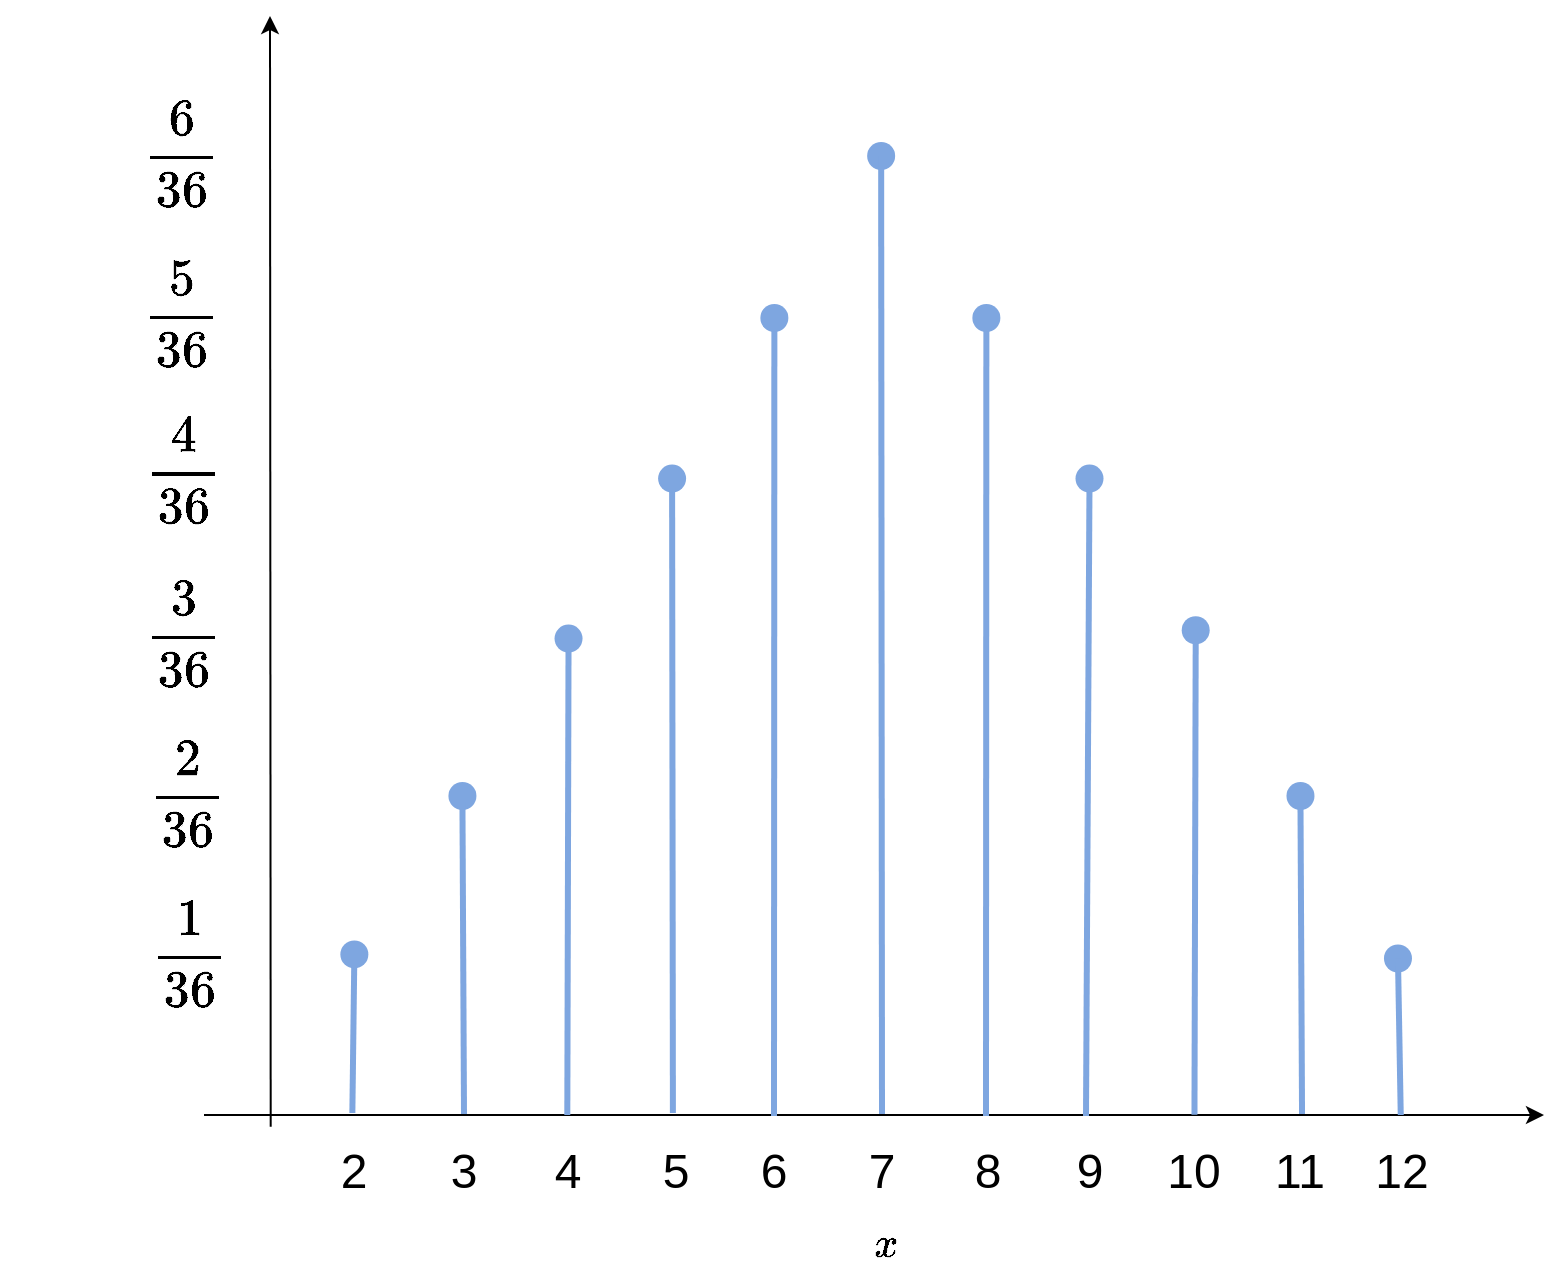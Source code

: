 <mxfile version="20.6.0" type="device"><diagram id="nzY0l4XhutitYrdI-aeB" name="Page-1"><mxGraphModel dx="924" dy="507" grid="1" gridSize="10" guides="1" tooltips="1" connect="1" arrows="1" fold="1" page="1" pageScale="1" pageWidth="850" pageHeight="1100" math="1" shadow="0"><root><mxCell id="0"/><mxCell id="1" parent="0"/><mxCell id="jzh67hu_N8r84r_TZuyo-38" value="" style="shape=waypoint;sketch=0;fillStyle=solid;size=6;pointerEvents=1;points=[];fillColor=#7EA6E0;resizable=0;rotatable=0;perimeter=centerPerimeter;snapToPoint=1;strokeWidth=5;fontSize=16;strokeColor=#7EA6E0;" parent="1" vertex="1"><mxGeometry x="740.576" y="86" width="40" height="40" as="geometry"/></mxCell><mxCell id="jzh67hu_N8r84r_TZuyo-69" value="" style="endArrow=none;html=1;rounded=0;fillColor=#cce5ff;strokeColor=#7EA6E0;strokeWidth=3;entryX=0.564;entryY=0.436;entryDx=0;entryDy=0;entryPerimeter=0;" parent="1" target="jzh67hu_N8r84r_TZuyo-38" edge="1"><mxGeometry width="50" height="50" relative="1" as="geometry"><mxPoint x="761" y="585" as="sourcePoint"/><mxPoint x="761.23" y="116.75" as="targetPoint"/></mxGeometry></mxCell><mxCell id="jzh67hu_N8r84r_TZuyo-56" value="$$\frac{2}{36}$$" style="text;html=1;align=center;verticalAlign=middle;resizable=0;points=[];autosize=1;strokeColor=none;fillColor=none;fontSize=22;flipH=1;" parent="1" vertex="1"><mxGeometry x="323" y="404" width="180" height="40" as="geometry"/></mxCell><mxCell id="jzh67hu_N8r84r_TZuyo-58" value="$$\frac{1}{36}$$" style="text;html=1;align=center;verticalAlign=middle;resizable=0;points=[];autosize=1;strokeColor=none;fillColor=none;fontSize=22;flipH=1;" parent="1" vertex="1"><mxGeometry x="324" y="484" width="180" height="40" as="geometry"/></mxCell><mxCell id="jzh67hu_N8r84r_TZuyo-59" value="$$\frac{3}{36}$$" style="text;html=1;align=center;verticalAlign=middle;resizable=0;points=[];autosize=1;strokeColor=none;fillColor=none;fontSize=22;flipH=1;" parent="1" vertex="1"><mxGeometry x="321" y="324" width="180" height="40" as="geometry"/></mxCell><mxCell id="jzh67hu_N8r84r_TZuyo-60" value="$$\frac{4}{36}$$" style="text;html=1;align=center;verticalAlign=middle;resizable=0;points=[];autosize=1;strokeColor=none;fillColor=none;fontSize=22;flipH=1;" parent="1" vertex="1"><mxGeometry x="321" y="243" width="180" height="40" as="geometry"/></mxCell><mxCell id="jzh67hu_N8r84r_TZuyo-61" value="$$\frac{5}{36}$$" style="text;html=1;align=center;verticalAlign=middle;resizable=0;points=[];autosize=1;strokeColor=none;fillColor=none;fontSize=22;flipH=1;" parent="1" vertex="1"><mxGeometry x="320" y="164" width="180" height="40" as="geometry"/></mxCell><mxCell id="jzh67hu_N8r84r_TZuyo-62" value="$$\frac{6}{36}$$" style="text;html=1;align=center;verticalAlign=middle;resizable=0;points=[];autosize=1;strokeColor=none;fillColor=none;fontSize=22;flipH=1;" parent="1" vertex="1"><mxGeometry x="320" y="84" width="180" height="40" as="geometry"/></mxCell><mxCell id="jzh67hu_N8r84r_TZuyo-1" value="" style="endArrow=classic;html=1;rounded=0;" parent="1" edge="1"><mxGeometry width="50" height="50" relative="1" as="geometry"><mxPoint x="422" y="585.5" as="sourcePoint"/><mxPoint x="1092" y="585.5" as="targetPoint"/></mxGeometry></mxCell><mxCell id="jzh67hu_N8r84r_TZuyo-2" value="" style="endArrow=classic;html=1;rounded=0;" parent="1" edge="1"><mxGeometry width="50" height="50" relative="1" as="geometry"><mxPoint x="455.347" y="591.375" as="sourcePoint"/><mxPoint x="455" y="36" as="targetPoint"/></mxGeometry></mxCell><mxCell id="jzh67hu_N8r84r_TZuyo-9" value="2" style="text;html=1;strokeColor=none;fillColor=none;align=center;verticalAlign=middle;whiteSpace=wrap;rounded=0;strokeWidth=2;opacity=40;fontSize=24;" parent="1" vertex="1"><mxGeometry x="458.463" y="591.375" width="78.134" height="44.625" as="geometry"/></mxCell><mxCell id="jzh67hu_N8r84r_TZuyo-12" value="3" style="text;html=1;strokeColor=none;fillColor=none;align=center;verticalAlign=middle;whiteSpace=wrap;rounded=0;strokeWidth=2;opacity=40;fontSize=24;" parent="1" vertex="1"><mxGeometry x="513.156" y="591.375" width="78.134" height="44.625" as="geometry"/></mxCell><mxCell id="jzh67hu_N8r84r_TZuyo-13" value="4" style="text;html=1;strokeColor=none;fillColor=none;align=center;verticalAlign=middle;whiteSpace=wrap;rounded=0;strokeWidth=2;opacity=40;fontSize=24;" parent="1" vertex="1"><mxGeometry x="565.246" y="591.375" width="78.134" height="44.625" as="geometry"/></mxCell><mxCell id="jzh67hu_N8r84r_TZuyo-14" value="5" style="text;html=1;strokeColor=none;fillColor=none;align=center;verticalAlign=middle;whiteSpace=wrap;rounded=0;strokeWidth=2;opacity=40;fontSize=24;" parent="1" vertex="1"><mxGeometry x="618.638" y="591.375" width="78.134" height="44.625" as="geometry"/></mxCell><mxCell id="jzh67hu_N8r84r_TZuyo-15" value="6" style="text;html=1;strokeColor=none;fillColor=none;align=center;verticalAlign=middle;whiteSpace=wrap;rounded=0;strokeWidth=2;opacity=40;fontSize=24;" parent="1" vertex="1"><mxGeometry x="668.122" y="591.375" width="78.134" height="44.625" as="geometry"/></mxCell><mxCell id="jzh67hu_N8r84r_TZuyo-16" value="7" style="text;html=1;strokeColor=none;fillColor=none;align=center;verticalAlign=middle;whiteSpace=wrap;rounded=0;strokeWidth=2;opacity=40;fontSize=24;" parent="1" vertex="1"><mxGeometry x="721.514" y="591.375" width="78.134" height="44.625" as="geometry"/></mxCell><mxCell id="jzh67hu_N8r84r_TZuyo-17" value="8" style="text;html=1;strokeColor=none;fillColor=none;align=center;verticalAlign=middle;whiteSpace=wrap;rounded=0;strokeWidth=2;opacity=40;fontSize=24;" parent="1" vertex="1"><mxGeometry x="774.906" y="591.375" width="78.134" height="44.625" as="geometry"/></mxCell><mxCell id="jzh67hu_N8r84r_TZuyo-18" value="9" style="text;html=1;strokeColor=none;fillColor=none;align=center;verticalAlign=middle;whiteSpace=wrap;rounded=0;strokeWidth=2;opacity=40;fontSize=24;" parent="1" vertex="1"><mxGeometry x="825.693" y="591.375" width="78.134" height="44.625" as="geometry"/></mxCell><mxCell id="jzh67hu_N8r84r_TZuyo-19" value="10" style="text;html=1;strokeColor=none;fillColor=none;align=center;verticalAlign=middle;whiteSpace=wrap;rounded=0;strokeWidth=2;opacity=40;fontSize=24;" parent="1" vertex="1"><mxGeometry x="877.782" y="591.375" width="78.134" height="44.625" as="geometry"/></mxCell><mxCell id="jzh67hu_N8r84r_TZuyo-20" value="11" style="text;html=1;strokeColor=none;fillColor=none;align=center;verticalAlign=middle;whiteSpace=wrap;rounded=0;strokeWidth=2;opacity=40;fontSize=24;" parent="1" vertex="1"><mxGeometry x="931.174" y="591.375" width="78.134" height="44.625" as="geometry"/></mxCell><mxCell id="jzh67hu_N8r84r_TZuyo-21" value="12" style="text;html=1;strokeColor=none;fillColor=none;align=center;verticalAlign=middle;whiteSpace=wrap;rounded=0;strokeWidth=2;opacity=40;fontSize=24;" parent="1" vertex="1"><mxGeometry x="981.961" y="591.375" width="78.134" height="44.625" as="geometry"/></mxCell><mxCell id="jzh67hu_N8r84r_TZuyo-23" value="" style="endArrow=none;html=1;rounded=0;strokeWidth=3;strokeColor=#7EA6E0;" parent="1" target="jzh67hu_N8r84r_TZuyo-68" edge="1"><mxGeometry width="50" height="50" relative="1" as="geometry"><mxPoint x="496.181" y="584.5" as="sourcePoint"/><mxPoint x="496.832" y="525" as="targetPoint"/></mxGeometry></mxCell><mxCell id="jzh67hu_N8r84r_TZuyo-26" value="" style="endArrow=none;html=1;rounded=0;entryX=0.518;entryY=0.693;entryDx=0;entryDy=0;entryPerimeter=0;strokeWidth=3;strokeColor=#7EA6E0;" parent="1" target="jzh67hu_N8r84r_TZuyo-34" edge="1"><mxGeometry width="50" height="50" relative="1" as="geometry"><mxPoint x="603.662" y="585.5" as="sourcePoint"/><mxPoint x="604.313" y="407" as="targetPoint"/></mxGeometry></mxCell><mxCell id="jzh67hu_N8r84r_TZuyo-28" value="" style="endArrow=none;html=1;rounded=0;startArrow=none;fillColor=#cce5ff;strokeColor=#36393d;" parent="1" edge="1"><mxGeometry width="50" height="50" relative="1" as="geometry"><mxPoint x="970.244" y="465.995" as="sourcePoint"/><mxPoint x="969.738" y="466.503" as="targetPoint"/></mxGeometry></mxCell><mxCell id="jzh67hu_N8r84r_TZuyo-30" value="" style="endArrow=none;html=1;rounded=0;strokeWidth=3;strokeColor=#7EA6E0;" parent="1" target="jzh67hu_N8r84r_TZuyo-35" edge="1"><mxGeometry width="50" height="50" relative="1" as="geometry"><mxPoint x="656.449" y="584.5" as="sourcePoint"/><mxPoint x="657.751" y="346.5" as="targetPoint"/></mxGeometry></mxCell><mxCell id="jzh67hu_N8r84r_TZuyo-31" value="" style="endArrow=none;html=1;rounded=0;startArrow=none;fillColor=#cce5ff;strokeColor=#36393d;" parent="1" edge="1"><mxGeometry width="50" height="50" relative="1" as="geometry"><mxPoint x="812.671" y="279" as="sourcePoint"/><mxPoint x="812.671" y="277.513" as="targetPoint"/></mxGeometry></mxCell><mxCell id="jzh67hu_N8r84r_TZuyo-32" value="" style="endArrow=none;html=1;rounded=0;strokeWidth=3;strokeColor=#7EA6E0;" parent="1" target="jzh67hu_N8r84r_TZuyo-36" edge="1"><mxGeometry width="50" height="50" relative="1" as="geometry"><mxPoint x="707" y="586" as="sourcePoint"/><mxPoint x="707.492" y="284.513" as="targetPoint"/></mxGeometry></mxCell><mxCell id="jzh67hu_N8r84r_TZuyo-34" value="" style="shape=waypoint;sketch=0;fillStyle=solid;size=6;pointerEvents=1;points=[];fillColor=#7EA6E0;resizable=0;rotatable=0;perimeter=centerPerimeter;snapToPoint=1;strokeWidth=5;fontSize=16;strokeColor=#7EA6E0;" parent="1" vertex="1"><mxGeometry x="584.268" y="327.275" width="40" height="40" as="geometry"/></mxCell><mxCell id="jzh67hu_N8r84r_TZuyo-35" value="" style="shape=waypoint;sketch=0;fillStyle=solid;size=6;pointerEvents=1;points=[];fillColor=#7EA6E0;resizable=0;rotatable=0;perimeter=centerPerimeter;snapToPoint=1;strokeWidth=5;fontSize=16;strokeColor=#7EA6E0;" parent="1" vertex="1"><mxGeometry x="636.055" y="247.288" width="40" height="40" as="geometry"/></mxCell><mxCell id="jzh67hu_N8r84r_TZuyo-36" value="" style="shape=waypoint;sketch=0;fillStyle=solid;size=6;pointerEvents=1;points=[];fillColor=#7EA6E0;resizable=0;rotatable=0;perimeter=centerPerimeter;snapToPoint=1;strokeWidth=5;fontSize=16;strokeColor=#7EA6E0;" parent="1" vertex="1"><mxGeometry x="687.187" y="167.002" width="40" height="40" as="geometry"/></mxCell><mxCell id="jzh67hu_N8r84r_TZuyo-41" value="" style="endArrow=none;html=1;rounded=0;fillColor=#d0cee2;strokeColor=#7EA6E0;entryX=1.051;entryY=0.6;entryDx=0;entryDy=0;entryPerimeter=0;strokeWidth=3;" parent="1" target="jzh67hu_N8r84r_TZuyo-53" edge="1"><mxGeometry width="50" height="50" relative="1" as="geometry"><mxPoint x="863" y="586" as="sourcePoint"/><mxPoint x="858.671" y="279" as="targetPoint"/></mxGeometry></mxCell><mxCell id="jzh67hu_N8r84r_TZuyo-50" value="" style="shape=waypoint;sketch=0;fillStyle=solid;size=6;pointerEvents=1;points=[];fillColor=#7EA6E0;resizable=0;rotatable=0;perimeter=centerPerimeter;snapToPoint=1;strokeWidth=5;fontSize=16;strokeColor=#7EA6E0;" parent="1" vertex="1"><mxGeometry x="998.983" y="487.25" width="40" height="40" as="geometry"/></mxCell><mxCell id="jzh67hu_N8r84r_TZuyo-52" value="" style="endArrow=none;html=1;rounded=0;strokeWidth=3;strokeColor=#7EA6E0;" parent="1" target="jzh67hu_N8r84r_TZuyo-50" edge="1"><mxGeometry width="50" height="50" relative="1" as="geometry"><mxPoint x="1020.377" y="585.5" as="sourcePoint"/><mxPoint x="1021.028" y="526" as="targetPoint"/></mxGeometry></mxCell><mxCell id="jzh67hu_N8r84r_TZuyo-53" value="" style="shape=waypoint;sketch=0;fillStyle=solid;size=6;pointerEvents=1;points=[];fillColor=#7EA6E0;resizable=0;rotatable=0;perimeter=centerPerimeter;snapToPoint=1;strokeWidth=5;fontSize=16;strokeColor=#7EA6E0;" parent="1" vertex="1"><mxGeometry x="844.756" y="247.29" width="40" height="40" as="geometry"/></mxCell><mxCell id="jzh67hu_N8r84r_TZuyo-68" value="" style="shape=waypoint;sketch=0;fillStyle=solid;size=6;pointerEvents=1;points=[];fillColor=#7EA6E0;resizable=0;rotatable=0;perimeter=centerPerimeter;snapToPoint=1;strokeWidth=5;fontSize=16;strokeColor=#7EA6E0;" parent="1" vertex="1"><mxGeometry x="477.179" y="485.237" width="40" height="40" as="geometry"/></mxCell><mxCell id="jzh67hu_N8r84r_TZuyo-72" value="" style="endArrow=none;html=1;rounded=0;entryX=0.518;entryY=0.693;entryDx=0;entryDy=0;entryPerimeter=0;fillColor=#e3c800;strokeColor=#7EA6E0;strokeWidth=3;" parent="1" edge="1"><mxGeometry width="50" height="50" relative="1" as="geometry"><mxPoint x="917.242" y="585.35" as="sourcePoint"/><mxPoint x="917.848" y="347.125" as="targetPoint"/></mxGeometry></mxCell><mxCell id="jzh67hu_N8r84r_TZuyo-73" value="" style="shape=waypoint;sketch=0;fillStyle=solid;size=6;pointerEvents=1;points=[];fillColor=#7EA6E0;resizable=0;rotatable=0;perimeter=centerPerimeter;snapToPoint=1;strokeWidth=5;fontSize=16;strokeColor=#7EA6E0;" parent="1" vertex="1"><mxGeometry x="897.848" y="323.125" width="40" height="40" as="geometry"/></mxCell><mxCell id="jzh67hu_N8r84r_TZuyo-74" value="" style="endArrow=none;html=1;rounded=0;strokeWidth=3;strokeColor=#7EA6E0;" parent="1" target="jzh67hu_N8r84r_TZuyo-75" edge="1"><mxGeometry width="50" height="50" relative="1" as="geometry"><mxPoint x="813" y="586" as="sourcePoint"/><mxPoint x="813.492" y="284.513" as="targetPoint"/></mxGeometry></mxCell><mxCell id="jzh67hu_N8r84r_TZuyo-75" value="" style="shape=waypoint;sketch=0;fillStyle=solid;size=6;pointerEvents=1;points=[];fillColor=#7EA6E0;resizable=0;rotatable=0;perimeter=centerPerimeter;snapToPoint=1;strokeWidth=5;fontSize=16;strokeColor=#7EA6E0;" parent="1" vertex="1"><mxGeometry x="793.187" y="167.002" width="40" height="40" as="geometry"/></mxCell><mxCell id="nk23wnMxfJlPPJRA-hjI-4" value="" style="endArrow=none;html=1;startArrow=none;fillColor=#cce5ff;strokeColor=#36393d;" edge="1" parent="1" source="nk23wnMxfJlPPJRA-hjI-5"><mxGeometry width="50" height="50" relative="1" as="geometry"><mxPoint x="552" y="585" as="sourcePoint"/><mxPoint x="552" y="430" as="targetPoint"/></mxGeometry></mxCell><mxCell id="nk23wnMxfJlPPJRA-hjI-5" value="" style="shape=waypoint;sketch=0;fillStyle=solid;size=6;pointerEvents=1;points=[];fillColor=#7EA6E0;resizable=0;rotatable=0;perimeter=centerPerimeter;snapToPoint=1;strokeWidth=5;fontSize=16;strokeColor=#7EA6E0;" vertex="1" parent="1"><mxGeometry x="531.219" y="405.997" width="40" height="40" as="geometry"/></mxCell><mxCell id="nk23wnMxfJlPPJRA-hjI-6" value="" style="endArrow=none;html=1;strokeWidth=3;strokeColor=#7EA6E0;" edge="1" parent="1"><mxGeometry width="50" height="50" relative="1" as="geometry"><mxPoint x="552" y="585" as="sourcePoint"/><mxPoint x="551.219" y="428.997" as="targetPoint"/></mxGeometry></mxCell><mxCell id="nk23wnMxfJlPPJRA-hjI-7" value="" style="shape=waypoint;sketch=0;fillStyle=solid;size=6;pointerEvents=1;points=[];fillColor=#7EA6E0;resizable=0;rotatable=0;perimeter=centerPerimeter;snapToPoint=1;strokeWidth=5;fontSize=16;strokeColor=#7EA6E0;" vertex="1" parent="1"><mxGeometry x="950.239" y="405.997" width="40" height="40" as="geometry"/></mxCell><mxCell id="nk23wnMxfJlPPJRA-hjI-8" value="" style="endArrow=none;html=1;strokeWidth=3;strokeColor=#7EA6E0;" edge="1" parent="1"><mxGeometry width="50" height="50" relative="1" as="geometry"><mxPoint x="971.02" y="585" as="sourcePoint"/><mxPoint x="970.239" y="428.997" as="targetPoint"/></mxGeometry></mxCell><mxCell id="nk23wnMxfJlPPJRA-hjI-9" value="$$x$$" style="text;html=1;strokeColor=none;fillColor=none;align=center;verticalAlign=middle;whiteSpace=wrap;rounded=0;strokeWidth=5;fontSize=18;" vertex="1" parent="1"><mxGeometry x="733.19" y="636" width="60" height="30" as="geometry"/></mxCell></root></mxGraphModel></diagram></mxfile>